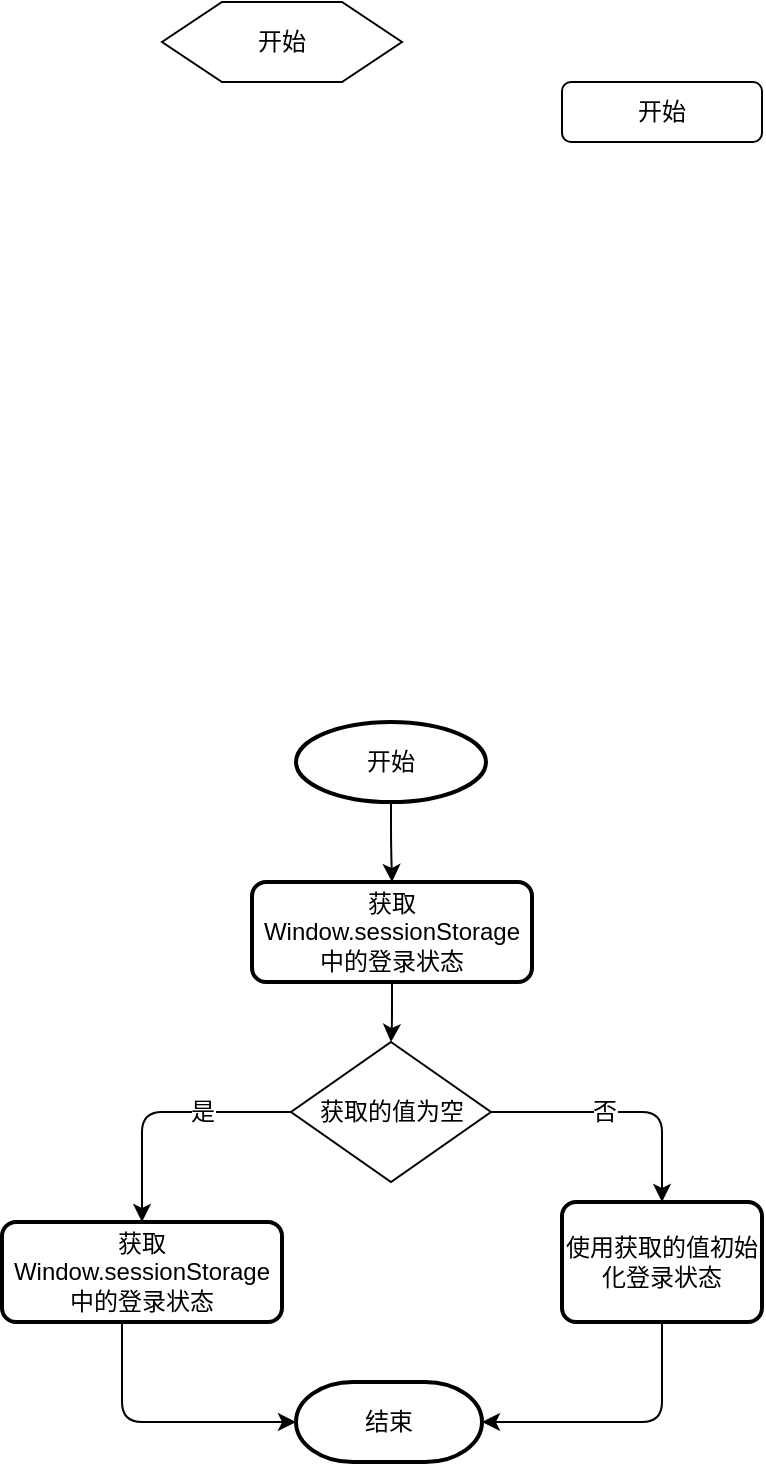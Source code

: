 <mxfile version="12.6.5" type="device"><diagram id="00327zyr0pZoC7ntV-10" name="Page-1"><mxGraphModel dx="910" dy="555" grid="0" gridSize="10" guides="1" tooltips="1" connect="1" arrows="1" fold="1" page="0" pageScale="1" pageWidth="827" pageHeight="1169" math="0" shadow="0"><root><mxCell id="0"/><mxCell id="1" parent="0"/><mxCell id="lGD2KXttnsPHxQu8joUF-11" value="开始" style="shape=hexagon;perimeter=hexagonPerimeter2;whiteSpace=wrap;html=1;" vertex="1" parent="1"><mxGeometry x="260" y="70" width="120" height="40" as="geometry"/></mxCell><mxCell id="lGD2KXttnsPHxQu8joUF-12" value="开始" style="rounded=1;whiteSpace=wrap;html=1;" vertex="1" parent="1"><mxGeometry x="460" y="110" width="100" height="30" as="geometry"/></mxCell><mxCell id="lGD2KXttnsPHxQu8joUF-20" style="edgeStyle=orthogonalEdgeStyle;rounded=1;orthogonalLoop=1;jettySize=auto;html=1;entryX=0.5;entryY=0;entryDx=0;entryDy=0;" edge="1" parent="1" source="lGD2KXttnsPHxQu8joUF-13" target="lGD2KXttnsPHxQu8joUF-19"><mxGeometry relative="1" as="geometry"/></mxCell><mxCell id="lGD2KXttnsPHxQu8joUF-13" value="&lt;span style=&quot;white-space: normal&quot;&gt;获取Window.sessionStorage中的登录状态&lt;/span&gt;" style="rounded=1;whiteSpace=wrap;html=1;absoluteArcSize=1;arcSize=14;strokeWidth=2;" vertex="1" parent="1"><mxGeometry x="305" y="510" width="140" height="50" as="geometry"/></mxCell><mxCell id="lGD2KXttnsPHxQu8joUF-24" style="edgeStyle=orthogonalEdgeStyle;rounded=1;orthogonalLoop=1;jettySize=auto;html=1;entryX=0;entryY=0.5;entryDx=0;entryDy=0;entryPerimeter=0;" edge="1" parent="1" source="lGD2KXttnsPHxQu8joUF-17" target="lGD2KXttnsPHxQu8joUF-15"><mxGeometry relative="1" as="geometry"><Array as="points"><mxPoint x="240" y="780"/></Array></mxGeometry></mxCell><mxCell id="lGD2KXttnsPHxQu8joUF-17" value="&lt;span style=&quot;white-space: normal&quot;&gt;获取Window.sessionStorage中的登录状态&lt;/span&gt;" style="rounded=1;whiteSpace=wrap;html=1;absoluteArcSize=1;arcSize=14;strokeWidth=2;" vertex="1" parent="1"><mxGeometry x="180" y="680" width="140" height="50" as="geometry"/></mxCell><mxCell id="lGD2KXttnsPHxQu8joUF-16" style="edgeStyle=orthogonalEdgeStyle;rounded=1;orthogonalLoop=1;jettySize=auto;html=1;" edge="1" parent="1" source="lGD2KXttnsPHxQu8joUF-14" target="lGD2KXttnsPHxQu8joUF-13"><mxGeometry relative="1" as="geometry"/></mxCell><mxCell id="lGD2KXttnsPHxQu8joUF-14" value="开始" style="strokeWidth=2;html=1;shape=mxgraph.flowchart.start_1;whiteSpace=wrap;" vertex="1" parent="1"><mxGeometry x="327" y="430" width="95" height="40" as="geometry"/></mxCell><mxCell id="lGD2KXttnsPHxQu8joUF-15" value="结束" style="strokeWidth=2;html=1;shape=mxgraph.flowchart.terminator;whiteSpace=wrap;" vertex="1" parent="1"><mxGeometry x="327" y="760" width="93" height="40" as="geometry"/></mxCell><mxCell id="lGD2KXttnsPHxQu8joUF-21" style="edgeStyle=orthogonalEdgeStyle;rounded=1;orthogonalLoop=1;jettySize=auto;html=1;entryX=0.5;entryY=0;entryDx=0;entryDy=0;" edge="1" parent="1" source="lGD2KXttnsPHxQu8joUF-19" target="lGD2KXttnsPHxQu8joUF-17"><mxGeometry relative="1" as="geometry"/></mxCell><mxCell id="lGD2KXttnsPHxQu8joUF-29" value="是" style="text;html=1;align=center;verticalAlign=middle;resizable=0;points=[];labelBackgroundColor=#ffffff;" vertex="1" connectable="0" parent="lGD2KXttnsPHxQu8joUF-21"><mxGeometry x="0.058" relative="1" as="geometry"><mxPoint x="23.5" as="offset"/></mxGeometry></mxCell><mxCell id="lGD2KXttnsPHxQu8joUF-23" style="edgeStyle=orthogonalEdgeStyle;rounded=1;orthogonalLoop=1;jettySize=auto;html=1;entryX=0.5;entryY=0;entryDx=0;entryDy=0;" edge="1" parent="1" source="lGD2KXttnsPHxQu8joUF-19" target="lGD2KXttnsPHxQu8joUF-22"><mxGeometry relative="1" as="geometry"/></mxCell><mxCell id="lGD2KXttnsPHxQu8joUF-27" value="否" style="text;html=1;align=center;verticalAlign=middle;resizable=0;points=[];labelBackgroundColor=#ffffff;" vertex="1" connectable="0" parent="lGD2KXttnsPHxQu8joUF-23"><mxGeometry x="-0.364" y="-3" relative="1" as="geometry"><mxPoint x="14.5" y="-3" as="offset"/></mxGeometry></mxCell><mxCell id="lGD2KXttnsPHxQu8joUF-19" value="获取的值为空" style="rhombus;whiteSpace=wrap;html=1;" vertex="1" parent="1"><mxGeometry x="324.5" y="590" width="100" height="70" as="geometry"/></mxCell><mxCell id="lGD2KXttnsPHxQu8joUF-25" style="edgeStyle=orthogonalEdgeStyle;rounded=1;orthogonalLoop=1;jettySize=auto;html=1;entryX=1;entryY=0.5;entryDx=0;entryDy=0;entryPerimeter=0;" edge="1" parent="1" source="lGD2KXttnsPHxQu8joUF-22" target="lGD2KXttnsPHxQu8joUF-15"><mxGeometry relative="1" as="geometry"><Array as="points"><mxPoint x="510" y="780"/></Array></mxGeometry></mxCell><mxCell id="lGD2KXttnsPHxQu8joUF-22" value="&lt;span style=&quot;white-space: normal&quot;&gt;使用获取的值初始化登录状态&lt;/span&gt;" style="rounded=1;whiteSpace=wrap;html=1;absoluteArcSize=1;arcSize=14;strokeWidth=2;" vertex="1" parent="1"><mxGeometry x="460" y="670" width="100" height="60" as="geometry"/></mxCell></root></mxGraphModel></diagram></mxfile>